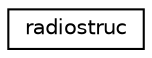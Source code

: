 digraph "Graphical Class Hierarchy"
{
 // INTERACTIVE_SVG=YES
  edge [fontname="Helvetica",fontsize="10",labelfontname="Helvetica",labelfontsize="10"];
  node [fontname="Helvetica",fontsize="10",shape=record];
  rankdir="LR";
  Node0 [label="radiostruc",height=0.2,width=0.4,color="black", fillcolor="white", style="filled",URL="$structradiostruc.html"];
}
